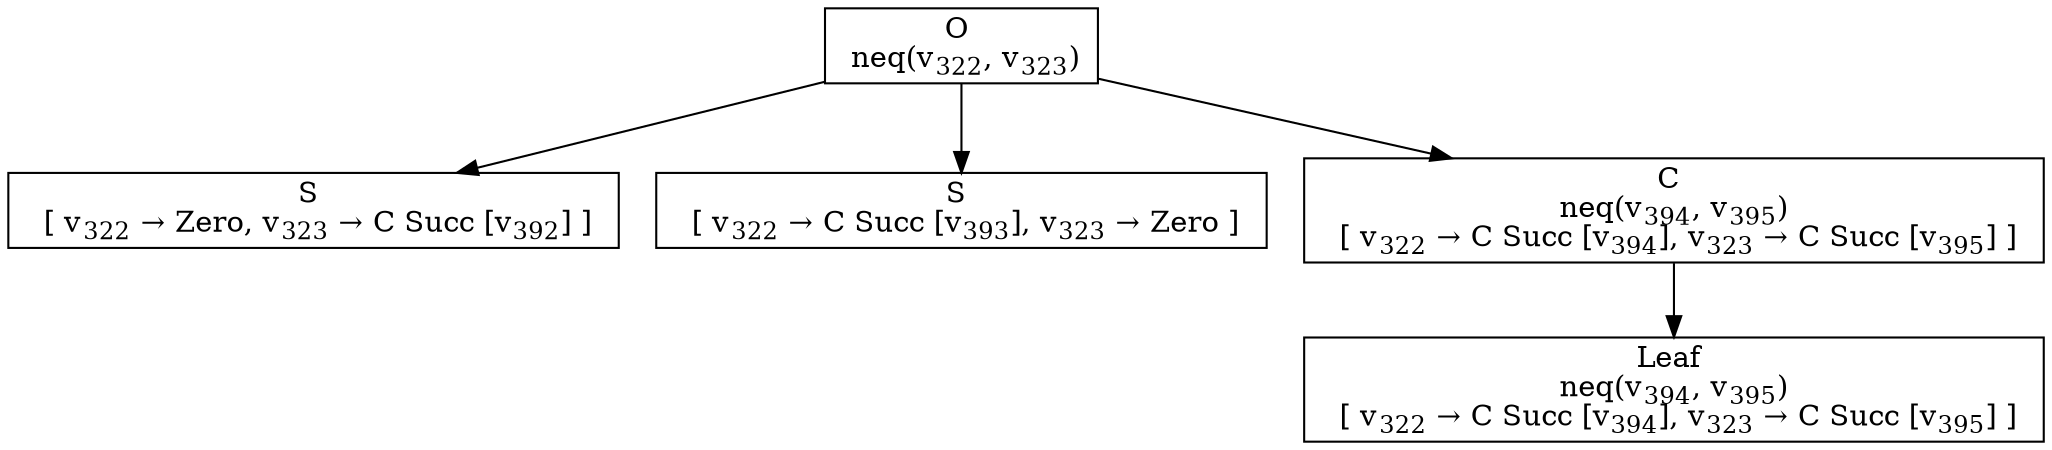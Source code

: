 digraph {
    graph [rankdir=TB
          ,bgcolor=transparent];
    node [shape=box
         ,fillcolor=white
         ,style=filled];
    0 [label=<O <BR/> neq(v<SUB>322</SUB>, v<SUB>323</SUB>)>];
    1 [label=<S <BR/>  [ v<SUB>322</SUB> &rarr; Zero, v<SUB>323</SUB> &rarr; C Succ [v<SUB>392</SUB>] ] >];
    2 [label=<S <BR/>  [ v<SUB>322</SUB> &rarr; C Succ [v<SUB>393</SUB>], v<SUB>323</SUB> &rarr; Zero ] >];
    3 [label=<C <BR/> neq(v<SUB>394</SUB>, v<SUB>395</SUB>) <BR/>  [ v<SUB>322</SUB> &rarr; C Succ [v<SUB>394</SUB>], v<SUB>323</SUB> &rarr; C Succ [v<SUB>395</SUB>] ] >];
    4 [label=<Leaf <BR/> neq(v<SUB>394</SUB>, v<SUB>395</SUB>) <BR/>  [ v<SUB>322</SUB> &rarr; C Succ [v<SUB>394</SUB>], v<SUB>323</SUB> &rarr; C Succ [v<SUB>395</SUB>] ] >];
    0 -> 1 [label=""];
    0 -> 2 [label=""];
    0 -> 3 [label=""];
    3 -> 4 [label=""];
}